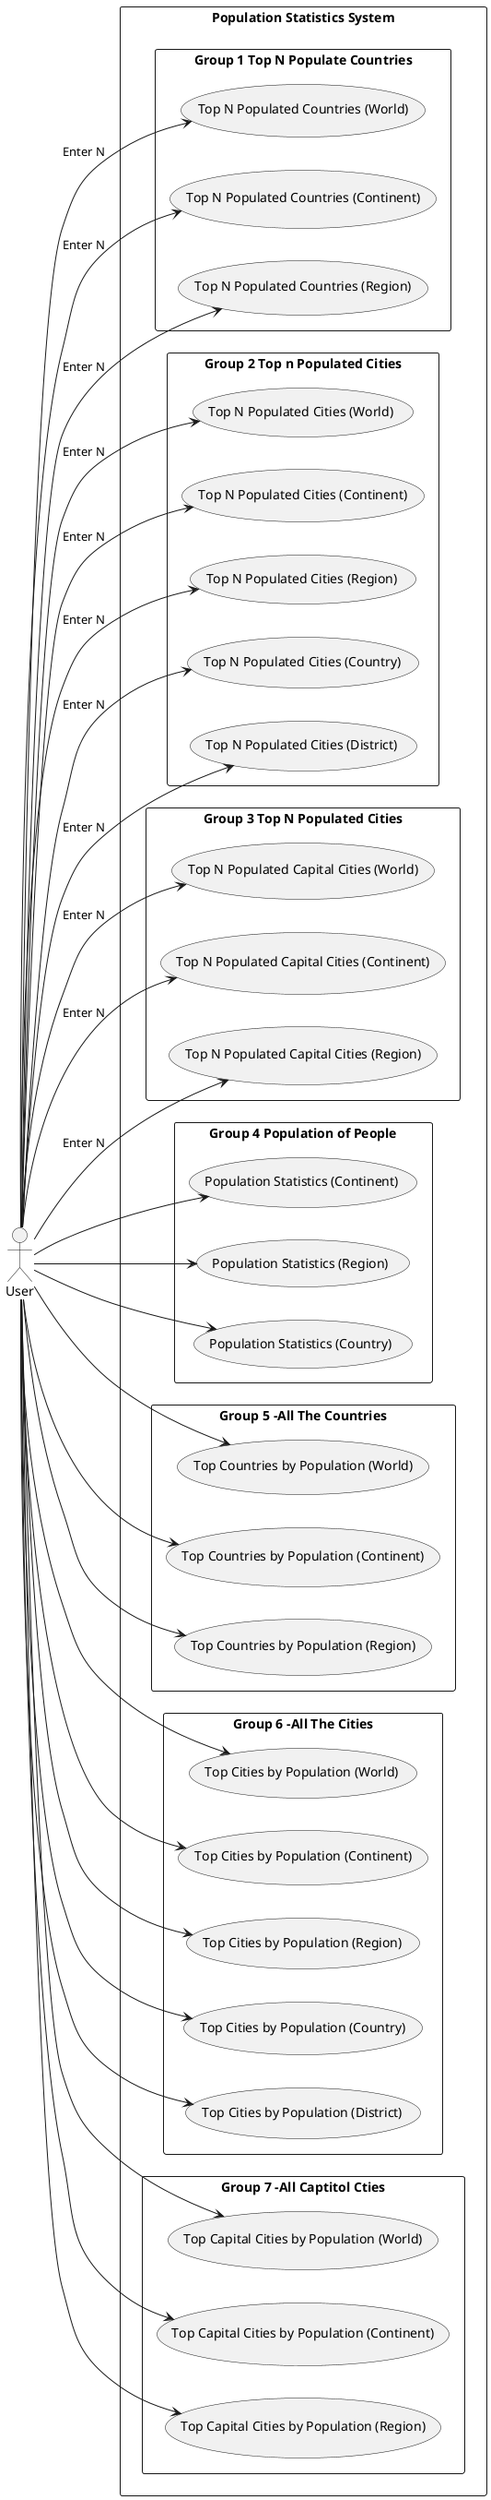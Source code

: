 @startuml
left to right direction
actor User
rectangle "Population Statistics System" {
skinparam packageStyle rect
rectangle "Group 1 Top N Populate Countries" {
       usecase "Top N Populated Countries (World)" as UC1
        usecase "Top N Populated Countries (Continent)" as UC2
        usecase "Top N Populated Countries (Region)" as UC3
}

rectangle "Group 2 Top n Populated Cities" {
        usecase "Top N Populated Cities (World)" as UC4
        usecase "Top N Populated Cities (Continent)" as UC5
        usecase "Top N Populated Cities (Region)" as UC6
        usecase "Top N Populated Cities (Country)" as UC7
        usecase "Top N Populated Cities (District)" as UC8
}
rectangle "Group 3 Top N Populated Cities" {
            usecase "Top N Populated Capital Cities (World)" as UC9
            usecase "Top N Populated Capital Cities (Continent)" as UC10
            usecase "Top N Populated Capital Cities (Region)" as UC11
}
rectangle "Group 4 Population of People" {
            usecase "Population Statistics (Continent)" as UC12
                usecase "Population Statistics (Region)" as UC13
                usecase "Population Statistics (Country)" as UC14


}

rectangle "Group 5 -All The Countries" {
                usecase "Top Countries by Population (World)" as UC15
                usecase "Top Countries by Population (Continent)" as UC16
                usecase "Top Countries by Population (Region)" as UC17


}

rectangle "Group 6 -All The Cities" {
                usecase "Top Cities by Population (World)" as UC18
                    usecase "Top Cities by Population (Continent)" as UC19
                    usecase "Top Cities by Population (Region)" as UC20
                    usecase "Top Cities by Population (Country)" as UC21
                    usecase "Top Cities by Population (District)" as UC22


}

rectangle "Group 7 -All Captitol Cties" {
                    usecase "Top Capital Cities by Population (World)" as UC23
                    usecase "Top Capital Cities by Population (Continent)" as UC24
                    usecase "Top Capital Cities by Population (Region)" as UC25
}

User --> UC1: Enter N
User --> UC2: Enter N
User --> UC3: Enter N
User --> UC4: Enter N
User --> UC5: Enter N
User --> UC6: Enter N
User --> UC7: Enter N
User --> UC8: Enter N
User --> UC9: Enter N
User --> UC10: Enter N
User --> UC11: Enter N
User --> UC12
User --> UC13
User --> UC14
User --> UC15
User --> UC16
User --> UC17
User --> UC18
User --> UC19
User --> UC20
User --> UC21
User --> UC22
User --> UC23
User --> UC24
User --> UC25



@enduml
